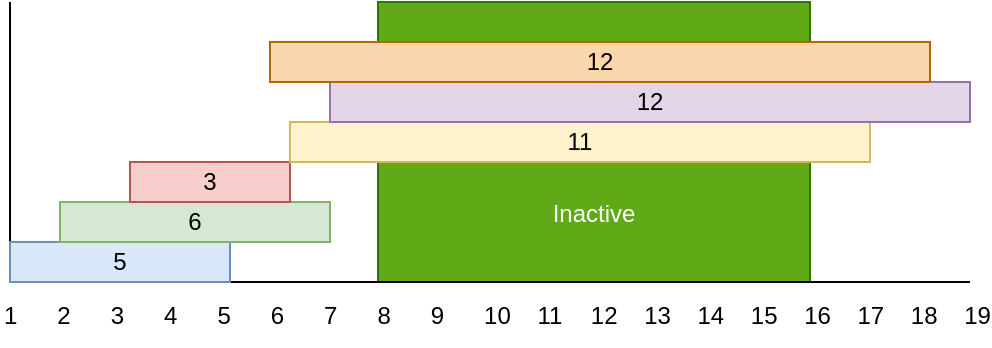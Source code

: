 <mxfile version="18.1.3" type="device"><diagram id="FL5vuHnhCBdcW6LfoH6Z" name="Page-1"><mxGraphModel dx="1036" dy="649" grid="1" gridSize="10" guides="1" tooltips="1" connect="1" arrows="1" fold="1" page="1" pageScale="1" pageWidth="850" pageHeight="1100" math="0" shadow="0"><root><mxCell id="0"/><mxCell id="1" parent="0"/><mxCell id="fXvpqAgI2FPMEGAXDy_n-11" value="&lt;br&gt;&lt;br&gt;&lt;br&gt;&lt;br&gt;&lt;br&gt;Inactive" style="rounded=0;whiteSpace=wrap;html=1;fillColor=#60a917;strokeColor=#2D7600;shadow=0;glass=0;fontColor=#ffffff;" parent="1" vertex="1"><mxGeometry x="464" y="180" width="216" height="140" as="geometry"/></mxCell><mxCell id="fXvpqAgI2FPMEGAXDy_n-2" value="" style="endArrow=none;html=1;rounded=0;" parent="1" edge="1"><mxGeometry width="50" height="50" relative="1" as="geometry"><mxPoint x="280" y="320" as="sourcePoint"/><mxPoint x="280" y="180" as="targetPoint"/></mxGeometry></mxCell><mxCell id="fXvpqAgI2FPMEGAXDy_n-3" value="" style="endArrow=none;html=1;rounded=0;" parent="1" edge="1"><mxGeometry width="50" height="50" relative="1" as="geometry"><mxPoint x="280" y="320" as="sourcePoint"/><mxPoint x="760" y="320" as="targetPoint"/></mxGeometry></mxCell><mxCell id="fXvpqAgI2FPMEGAXDy_n-4" value="5" style="rounded=0;whiteSpace=wrap;html=1;fillColor=#dae8fc;strokeColor=#6c8ebf;" parent="1" vertex="1"><mxGeometry x="280" y="300" width="110" height="20" as="geometry"/></mxCell><mxCell id="fXvpqAgI2FPMEGAXDy_n-5" value="1&lt;span style=&quot;white-space: pre;&quot;&gt;&#9;&lt;/span&gt;2&lt;span style=&quot;white-space: pre;&quot;&gt;&#9;&lt;/span&gt;3&lt;span style=&quot;white-space: pre;&quot;&gt;&#9;&lt;/span&gt;4&lt;span style=&quot;white-space: pre;&quot;&gt;&#9;&lt;/span&gt;5&lt;span style=&quot;white-space: pre;&quot;&gt;&#9;&lt;/span&gt;6&lt;span style=&quot;white-space: pre;&quot;&gt;&#9;&lt;/span&gt;7&lt;span style=&quot;white-space: pre;&quot;&gt;&#9;&lt;/span&gt;8&lt;span style=&quot;white-space: pre;&quot;&gt;&#9;&lt;/span&gt;9&lt;span style=&quot;white-space: pre;&quot;&gt;&#9;&lt;/span&gt;10&lt;span style=&quot;white-space: pre;&quot;&gt;&#9;&lt;/span&gt;11&lt;span style=&quot;white-space: pre;&quot;&gt;&#9;&lt;/span&gt;12&lt;span style=&quot;white-space: pre;&quot;&gt;&#9;&lt;/span&gt;13&lt;span style=&quot;white-space: pre;&quot;&gt;&#9;&lt;/span&gt;14&amp;nbsp;&lt;span style=&quot;white-space: pre;&quot;&gt;&#9;&lt;/span&gt;15&lt;span style=&quot;white-space: pre;&quot;&gt;&#9;&lt;/span&gt;16&lt;span style=&quot;white-space: pre;&quot;&gt;&#9;&lt;/span&gt;17&lt;span style=&quot;white-space: pre;&quot;&gt;&#9;&lt;/span&gt;18&lt;span style=&quot;white-space: pre;&quot;&gt;&#9;&lt;/span&gt;19" style="text;html=1;strokeColor=none;fillColor=none;align=left;verticalAlign=middle;whiteSpace=wrap;rounded=0;" parent="1" vertex="1"><mxGeometry x="275" y="322" width="495" height="30" as="geometry"/></mxCell><mxCell id="fXvpqAgI2FPMEGAXDy_n-6" value="6" style="rounded=0;whiteSpace=wrap;html=1;fillColor=#d5e8d4;strokeColor=#82b366;" parent="1" vertex="1"><mxGeometry x="305" y="280" width="135" height="20" as="geometry"/></mxCell><mxCell id="fXvpqAgI2FPMEGAXDy_n-7" value="3" style="rounded=0;whiteSpace=wrap;html=1;fillColor=#f8cecc;strokeColor=#b85450;" parent="1" vertex="1"><mxGeometry x="340" y="260" width="80" height="20" as="geometry"/></mxCell><mxCell id="fXvpqAgI2FPMEGAXDy_n-8" value="11" style="rounded=0;whiteSpace=wrap;html=1;fillColor=#fff2cc;strokeColor=#d6b656;" parent="1" vertex="1"><mxGeometry x="420" y="240" width="290" height="20" as="geometry"/></mxCell><mxCell id="fXvpqAgI2FPMEGAXDy_n-9" value="12" style="rounded=0;whiteSpace=wrap;html=1;fillColor=#e1d5e7;strokeColor=#9673a6;" parent="1" vertex="1"><mxGeometry x="440" y="220" width="320" height="20" as="geometry"/></mxCell><mxCell id="fXvpqAgI2FPMEGAXDy_n-10" value="12" style="rounded=0;whiteSpace=wrap;html=1;fillColor=#fad7ac;strokeColor=#b46504;" parent="1" vertex="1"><mxGeometry x="410" y="200" width="330" height="20" as="geometry"/></mxCell></root></mxGraphModel></diagram></mxfile>